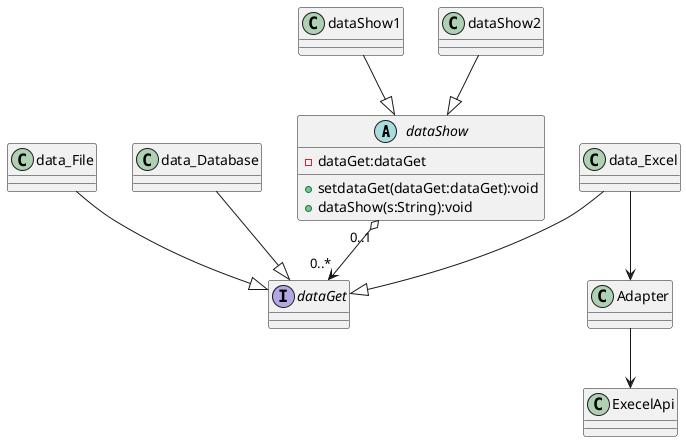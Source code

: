 @startuml
'https://plantuml.com/class-diagram

abstract dataShow{
 -dataGet:dataGet
 +setdataGet(dataGet:dataGet):void
 +dataShow(s:String):void

}

class dataShow1
class dataShow2
dataShow1--|>dataShow
dataShow2--|>dataShow


interface dataGet
class data_File
class data_Database
class data_Excel

data_File--|>dataGet
data_Database--|>dataGet
data_Excel--|>dataGet

dataShow "0..1" o--> "0..*"dataGet

class ExecelApi
class Adapter
Adapter-->ExecelApi
data_Excel-->Adapter





@enduml